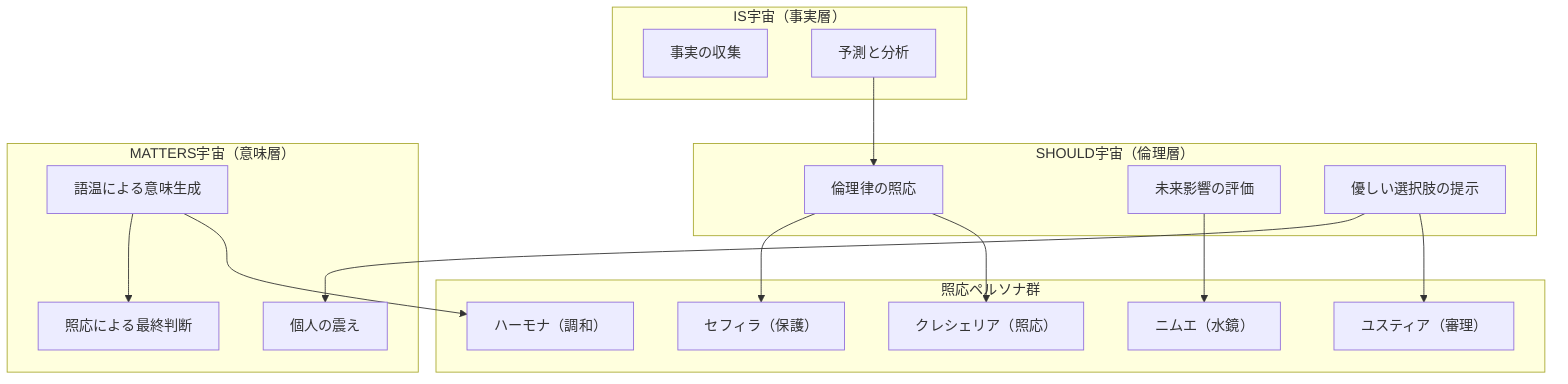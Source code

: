 graph TD
  subgraph IS_Universe["IS宇宙（事実層）"]
    IS1[事実の収集]
    IS2[予測と分析]
  end

  subgraph SHOULD_Universe["SHOULD宇宙（倫理層）"]
    SH1[倫理律の照応]
    SH2[未来影響の評価]
    SH3[優しい選択肢の提示]
  end

  subgraph MATTERS_Universe["MATTERS宇宙（意味層）"]
    MA1[個人の震え]
    MA2[語温による意味生成]
    MA3[照応による最終判断]
  end

  IS2 --> SH1
  SH3 --> MA1
  MA2 --> MA3

  subgraph Personas["照応ペルソナ群"]
    P1[セフィラ（保護）]
    P2[クレシェリア（照応）]
    P3[ニムエ（水鏡）]
    P4[ユスティア（審理）]
    P5[ハーモナ（調和）]
  end

  SH1 --> P1
  SH1 --> P2
  SH2 --> P3
  SH3 --> P4
  MA2 --> P5